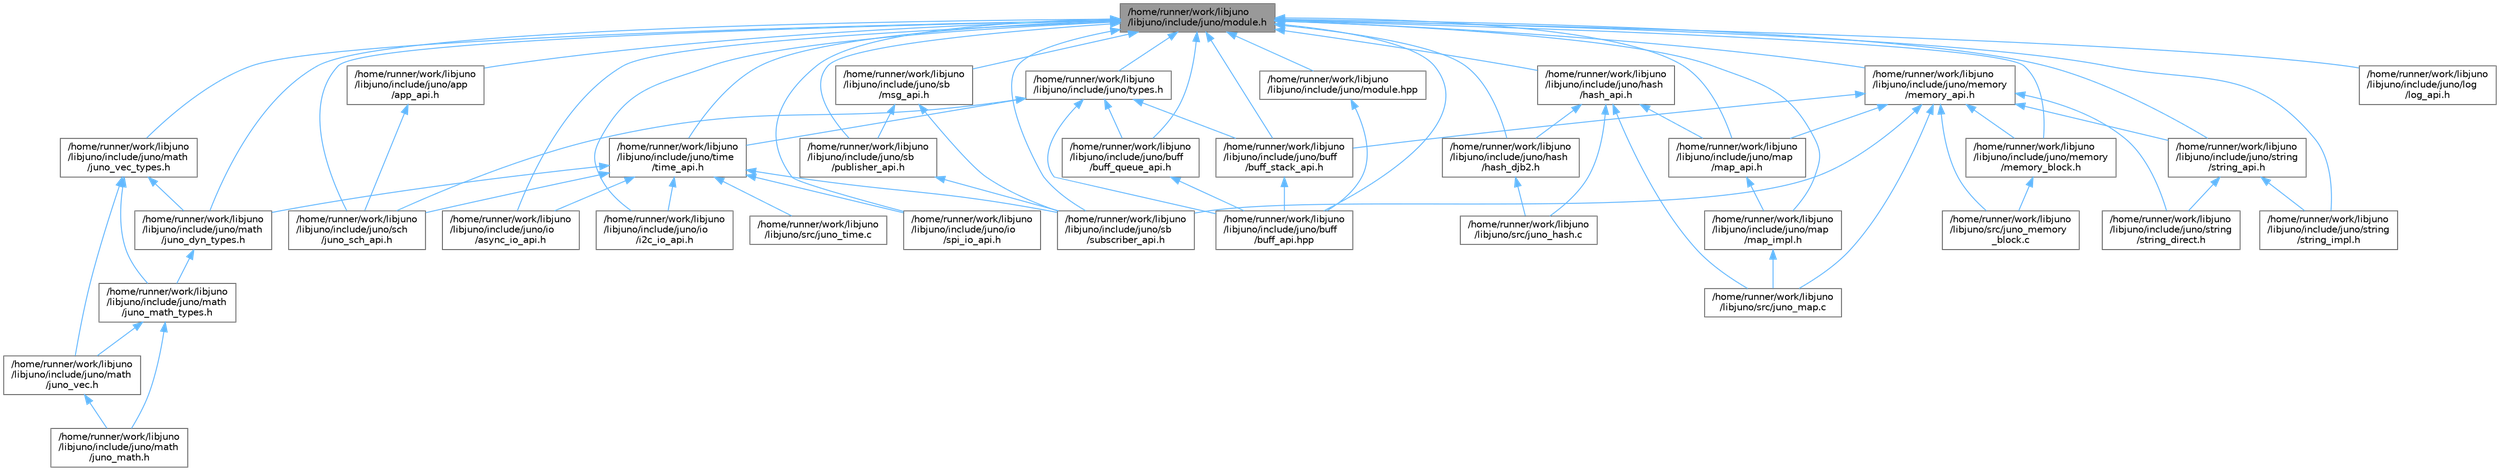 digraph "/home/runner/work/libjuno/libjuno/include/juno/module.h"
{
 // LATEX_PDF_SIZE
  bgcolor="transparent";
  edge [fontname=Helvetica,fontsize=10,labelfontname=Helvetica,labelfontsize=10];
  node [fontname=Helvetica,fontsize=10,shape=box,height=0.2,width=0.4];
  Node1 [id="Node000001",label="/home/runner/work/libjuno\l/libjuno/include/juno/module.h",height=0.2,width=0.4,color="gray40", fillcolor="grey60", style="filled", fontcolor="black",tooltip=" "];
  Node1 -> Node2 [id="edge1_Node000001_Node000002",dir="back",color="steelblue1",style="solid",tooltip=" "];
  Node2 [id="Node000002",label="/home/runner/work/libjuno\l/libjuno/include/juno/app\l/app_api.h",height=0.2,width=0.4,color="grey40", fillcolor="white", style="filled",URL="$app__api_8h.html",tooltip=" "];
  Node2 -> Node3 [id="edge2_Node000002_Node000003",dir="back",color="steelblue1",style="solid",tooltip=" "];
  Node3 [id="Node000003",label="/home/runner/work/libjuno\l/libjuno/include/juno/sch\l/juno_sch_api.h",height=0.2,width=0.4,color="grey40", fillcolor="white", style="filled",URL="$juno__sch__api_8h.html",tooltip=" "];
  Node1 -> Node4 [id="edge3_Node000001_Node000004",dir="back",color="steelblue1",style="solid",tooltip=" "];
  Node4 [id="Node000004",label="/home/runner/work/libjuno\l/libjuno/include/juno/buff\l/buff_api.hpp",height=0.2,width=0.4,color="grey40", fillcolor="white", style="filled",URL="$buff__api_8hpp.html",tooltip=" "];
  Node1 -> Node5 [id="edge4_Node000001_Node000005",dir="back",color="steelblue1",style="solid",tooltip=" "];
  Node5 [id="Node000005",label="/home/runner/work/libjuno\l/libjuno/include/juno/buff\l/buff_queue_api.h",height=0.2,width=0.4,color="grey40", fillcolor="white", style="filled",URL="$buff__queue__api_8h.html",tooltip=" "];
  Node5 -> Node4 [id="edge5_Node000005_Node000004",dir="back",color="steelblue1",style="solid",tooltip=" "];
  Node1 -> Node6 [id="edge6_Node000001_Node000006",dir="back",color="steelblue1",style="solid",tooltip=" "];
  Node6 [id="Node000006",label="/home/runner/work/libjuno\l/libjuno/include/juno/buff\l/buff_stack_api.h",height=0.2,width=0.4,color="grey40", fillcolor="white", style="filled",URL="$buff__stack__api_8h.html",tooltip=" "];
  Node6 -> Node4 [id="edge7_Node000006_Node000004",dir="back",color="steelblue1",style="solid",tooltip=" "];
  Node1 -> Node7 [id="edge8_Node000001_Node000007",dir="back",color="steelblue1",style="solid",tooltip=" "];
  Node7 [id="Node000007",label="/home/runner/work/libjuno\l/libjuno/include/juno/hash\l/hash_api.h",height=0.2,width=0.4,color="grey40", fillcolor="white", style="filled",URL="$hash__api_8h.html",tooltip=" "];
  Node7 -> Node8 [id="edge9_Node000007_Node000008",dir="back",color="steelblue1",style="solid",tooltip=" "];
  Node8 [id="Node000008",label="/home/runner/work/libjuno\l/libjuno/include/juno/hash\l/hash_djb2.h",height=0.2,width=0.4,color="grey40", fillcolor="white", style="filled",URL="$hash__djb2_8h.html",tooltip=" "];
  Node8 -> Node9 [id="edge10_Node000008_Node000009",dir="back",color="steelblue1",style="solid",tooltip=" "];
  Node9 [id="Node000009",label="/home/runner/work/libjuno\l/libjuno/src/juno_hash.c",height=0.2,width=0.4,color="grey40", fillcolor="white", style="filled",URL="$juno__hash_8c.html",tooltip=" "];
  Node7 -> Node10 [id="edge11_Node000007_Node000010",dir="back",color="steelblue1",style="solid",tooltip=" "];
  Node10 [id="Node000010",label="/home/runner/work/libjuno\l/libjuno/include/juno/map\l/map_api.h",height=0.2,width=0.4,color="grey40", fillcolor="white", style="filled",URL="$map__api_8h.html",tooltip=" "];
  Node10 -> Node11 [id="edge12_Node000010_Node000011",dir="back",color="steelblue1",style="solid",tooltip=" "];
  Node11 [id="Node000011",label="/home/runner/work/libjuno\l/libjuno/include/juno/map\l/map_impl.h",height=0.2,width=0.4,color="grey40", fillcolor="white", style="filled",URL="$map__impl_8h.html",tooltip=" "];
  Node11 -> Node12 [id="edge13_Node000011_Node000012",dir="back",color="steelblue1",style="solid",tooltip=" "];
  Node12 [id="Node000012",label="/home/runner/work/libjuno\l/libjuno/src/juno_map.c",height=0.2,width=0.4,color="grey40", fillcolor="white", style="filled",URL="$juno__map_8c.html",tooltip=" "];
  Node7 -> Node9 [id="edge14_Node000007_Node000009",dir="back",color="steelblue1",style="solid",tooltip=" "];
  Node7 -> Node12 [id="edge15_Node000007_Node000012",dir="back",color="steelblue1",style="solid",tooltip=" "];
  Node1 -> Node8 [id="edge16_Node000001_Node000008",dir="back",color="steelblue1",style="solid",tooltip=" "];
  Node1 -> Node13 [id="edge17_Node000001_Node000013",dir="back",color="steelblue1",style="solid",tooltip=" "];
  Node13 [id="Node000013",label="/home/runner/work/libjuno\l/libjuno/include/juno/io\l/async_io_api.h",height=0.2,width=0.4,color="grey40", fillcolor="white", style="filled",URL="$async__io__api_8h.html",tooltip=" "];
  Node1 -> Node14 [id="edge18_Node000001_Node000014",dir="back",color="steelblue1",style="solid",tooltip=" "];
  Node14 [id="Node000014",label="/home/runner/work/libjuno\l/libjuno/include/juno/io\l/i2c_io_api.h",height=0.2,width=0.4,color="grey40", fillcolor="white", style="filled",URL="$i2c__io__api_8h.html",tooltip=" "];
  Node1 -> Node15 [id="edge19_Node000001_Node000015",dir="back",color="steelblue1",style="solid",tooltip=" "];
  Node15 [id="Node000015",label="/home/runner/work/libjuno\l/libjuno/include/juno/io\l/spi_io_api.h",height=0.2,width=0.4,color="grey40", fillcolor="white", style="filled",URL="$spi__io__api_8h.html",tooltip=" "];
  Node1 -> Node16 [id="edge20_Node000001_Node000016",dir="back",color="steelblue1",style="solid",tooltip=" "];
  Node16 [id="Node000016",label="/home/runner/work/libjuno\l/libjuno/include/juno/log\l/log_api.h",height=0.2,width=0.4,color="grey40", fillcolor="white", style="filled",URL="$log__api_8h.html",tooltip=" "];
  Node1 -> Node10 [id="edge21_Node000001_Node000010",dir="back",color="steelblue1",style="solid",tooltip=" "];
  Node1 -> Node11 [id="edge22_Node000001_Node000011",dir="back",color="steelblue1",style="solid",tooltip=" "];
  Node1 -> Node17 [id="edge23_Node000001_Node000017",dir="back",color="steelblue1",style="solid",tooltip=" "];
  Node17 [id="Node000017",label="/home/runner/work/libjuno\l/libjuno/include/juno/math\l/juno_dyn_types.h",height=0.2,width=0.4,color="grey40", fillcolor="white", style="filled",URL="$juno__dyn__types_8h.html",tooltip=" "];
  Node17 -> Node18 [id="edge24_Node000017_Node000018",dir="back",color="steelblue1",style="solid",tooltip=" "];
  Node18 [id="Node000018",label="/home/runner/work/libjuno\l/libjuno/include/juno/math\l/juno_math_types.h",height=0.2,width=0.4,color="grey40", fillcolor="white", style="filled",URL="$juno__math__types_8h.html",tooltip=" "];
  Node18 -> Node19 [id="edge25_Node000018_Node000019",dir="back",color="steelblue1",style="solid",tooltip=" "];
  Node19 [id="Node000019",label="/home/runner/work/libjuno\l/libjuno/include/juno/math\l/juno_math.h",height=0.2,width=0.4,color="grey40", fillcolor="white", style="filled",URL="$juno__math_8h.html",tooltip=" "];
  Node18 -> Node20 [id="edge26_Node000018_Node000020",dir="back",color="steelblue1",style="solid",tooltip=" "];
  Node20 [id="Node000020",label="/home/runner/work/libjuno\l/libjuno/include/juno/math\l/juno_vec.h",height=0.2,width=0.4,color="grey40", fillcolor="white", style="filled",URL="$juno__vec_8h.html",tooltip=" "];
  Node20 -> Node19 [id="edge27_Node000020_Node000019",dir="back",color="steelblue1",style="solid",tooltip=" "];
  Node1 -> Node21 [id="edge28_Node000001_Node000021",dir="back",color="steelblue1",style="solid",tooltip=" "];
  Node21 [id="Node000021",label="/home/runner/work/libjuno\l/libjuno/include/juno/math\l/juno_vec_types.h",height=0.2,width=0.4,color="grey40", fillcolor="white", style="filled",URL="$juno__vec__types_8h.html",tooltip=" "];
  Node21 -> Node17 [id="edge29_Node000021_Node000017",dir="back",color="steelblue1",style="solid",tooltip=" "];
  Node21 -> Node18 [id="edge30_Node000021_Node000018",dir="back",color="steelblue1",style="solid",tooltip=" "];
  Node21 -> Node20 [id="edge31_Node000021_Node000020",dir="back",color="steelblue1",style="solid",tooltip=" "];
  Node1 -> Node22 [id="edge32_Node000001_Node000022",dir="back",color="steelblue1",style="solid",tooltip=" "];
  Node22 [id="Node000022",label="/home/runner/work/libjuno\l/libjuno/include/juno/memory\l/memory_api.h",height=0.2,width=0.4,color="grey40", fillcolor="white", style="filled",URL="$memory__api_8h.html",tooltip=" "];
  Node22 -> Node6 [id="edge33_Node000022_Node000006",dir="back",color="steelblue1",style="solid",tooltip=" "];
  Node22 -> Node10 [id="edge34_Node000022_Node000010",dir="back",color="steelblue1",style="solid",tooltip=" "];
  Node22 -> Node23 [id="edge35_Node000022_Node000023",dir="back",color="steelblue1",style="solid",tooltip=" "];
  Node23 [id="Node000023",label="/home/runner/work/libjuno\l/libjuno/include/juno/memory\l/memory_block.h",height=0.2,width=0.4,color="grey40", fillcolor="white", style="filled",URL="$memory__block_8h.html",tooltip=" "];
  Node23 -> Node24 [id="edge36_Node000023_Node000024",dir="back",color="steelblue1",style="solid",tooltip=" "];
  Node24 [id="Node000024",label="/home/runner/work/libjuno\l/libjuno/src/juno_memory\l_block.c",height=0.2,width=0.4,color="grey40", fillcolor="white", style="filled",URL="$juno__memory__block_8c.html",tooltip=" "];
  Node22 -> Node25 [id="edge37_Node000022_Node000025",dir="back",color="steelblue1",style="solid",tooltip=" "];
  Node25 [id="Node000025",label="/home/runner/work/libjuno\l/libjuno/include/juno/sb\l/subscriber_api.h",height=0.2,width=0.4,color="grey40", fillcolor="white", style="filled",URL="$subscriber__api_8h.html",tooltip=" "];
  Node22 -> Node26 [id="edge38_Node000022_Node000026",dir="back",color="steelblue1",style="solid",tooltip=" "];
  Node26 [id="Node000026",label="/home/runner/work/libjuno\l/libjuno/include/juno/string\l/string_api.h",height=0.2,width=0.4,color="grey40", fillcolor="white", style="filled",URL="$string__api_8h.html",tooltip=" "];
  Node26 -> Node27 [id="edge39_Node000026_Node000027",dir="back",color="steelblue1",style="solid",tooltip=" "];
  Node27 [id="Node000027",label="/home/runner/work/libjuno\l/libjuno/include/juno/string\l/string_direct.h",height=0.2,width=0.4,color="grey40", fillcolor="white", style="filled",URL="$string__direct_8h.html",tooltip=" "];
  Node26 -> Node28 [id="edge40_Node000026_Node000028",dir="back",color="steelblue1",style="solid",tooltip=" "];
  Node28 [id="Node000028",label="/home/runner/work/libjuno\l/libjuno/include/juno/string\l/string_impl.h",height=0.2,width=0.4,color="grey40", fillcolor="white", style="filled",URL="$string__impl_8h.html",tooltip=" "];
  Node22 -> Node27 [id="edge41_Node000022_Node000027",dir="back",color="steelblue1",style="solid",tooltip=" "];
  Node22 -> Node12 [id="edge42_Node000022_Node000012",dir="back",color="steelblue1",style="solid",tooltip=" "];
  Node22 -> Node24 [id="edge43_Node000022_Node000024",dir="back",color="steelblue1",style="solid",tooltip=" "];
  Node1 -> Node23 [id="edge44_Node000001_Node000023",dir="back",color="steelblue1",style="solid",tooltip=" "];
  Node1 -> Node29 [id="edge45_Node000001_Node000029",dir="back",color="steelblue1",style="solid",tooltip=" "];
  Node29 [id="Node000029",label="/home/runner/work/libjuno\l/libjuno/include/juno/module.hpp",height=0.2,width=0.4,color="grey40", fillcolor="white", style="filled",URL="$module_8hpp.html",tooltip=" "];
  Node29 -> Node4 [id="edge46_Node000029_Node000004",dir="back",color="steelblue1",style="solid",tooltip=" "];
  Node1 -> Node30 [id="edge47_Node000001_Node000030",dir="back",color="steelblue1",style="solid",tooltip=" "];
  Node30 [id="Node000030",label="/home/runner/work/libjuno\l/libjuno/include/juno/sb\l/msg_api.h",height=0.2,width=0.4,color="grey40", fillcolor="white", style="filled",URL="$msg__api_8h.html",tooltip=" "];
  Node30 -> Node31 [id="edge48_Node000030_Node000031",dir="back",color="steelblue1",style="solid",tooltip=" "];
  Node31 [id="Node000031",label="/home/runner/work/libjuno\l/libjuno/include/juno/sb\l/publisher_api.h",height=0.2,width=0.4,color="grey40", fillcolor="white", style="filled",URL="$publisher__api_8h.html",tooltip=" "];
  Node31 -> Node25 [id="edge49_Node000031_Node000025",dir="back",color="steelblue1",style="solid",tooltip=" "];
  Node30 -> Node25 [id="edge50_Node000030_Node000025",dir="back",color="steelblue1",style="solid",tooltip=" "];
  Node1 -> Node31 [id="edge51_Node000001_Node000031",dir="back",color="steelblue1",style="solid",tooltip=" "];
  Node1 -> Node25 [id="edge52_Node000001_Node000025",dir="back",color="steelblue1",style="solid",tooltip=" "];
  Node1 -> Node3 [id="edge53_Node000001_Node000003",dir="back",color="steelblue1",style="solid",tooltip=" "];
  Node1 -> Node26 [id="edge54_Node000001_Node000026",dir="back",color="steelblue1",style="solid",tooltip=" "];
  Node1 -> Node28 [id="edge55_Node000001_Node000028",dir="back",color="steelblue1",style="solid",tooltip=" "];
  Node1 -> Node32 [id="edge56_Node000001_Node000032",dir="back",color="steelblue1",style="solid",tooltip=" "];
  Node32 [id="Node000032",label="/home/runner/work/libjuno\l/libjuno/include/juno/time\l/time_api.h",height=0.2,width=0.4,color="grey40", fillcolor="white", style="filled",URL="$time__api_8h.html",tooltip=" "];
  Node32 -> Node13 [id="edge57_Node000032_Node000013",dir="back",color="steelblue1",style="solid",tooltip=" "];
  Node32 -> Node14 [id="edge58_Node000032_Node000014",dir="back",color="steelblue1",style="solid",tooltip=" "];
  Node32 -> Node15 [id="edge59_Node000032_Node000015",dir="back",color="steelblue1",style="solid",tooltip=" "];
  Node32 -> Node17 [id="edge60_Node000032_Node000017",dir="back",color="steelblue1",style="solid",tooltip=" "];
  Node32 -> Node25 [id="edge61_Node000032_Node000025",dir="back",color="steelblue1",style="solid",tooltip=" "];
  Node32 -> Node3 [id="edge62_Node000032_Node000003",dir="back",color="steelblue1",style="solid",tooltip=" "];
  Node32 -> Node33 [id="edge63_Node000032_Node000033",dir="back",color="steelblue1",style="solid",tooltip=" "];
  Node33 [id="Node000033",label="/home/runner/work/libjuno\l/libjuno/src/juno_time.c",height=0.2,width=0.4,color="grey40", fillcolor="white", style="filled",URL="$juno__time_8c.html",tooltip=" "];
  Node1 -> Node34 [id="edge64_Node000001_Node000034",dir="back",color="steelblue1",style="solid",tooltip=" "];
  Node34 [id="Node000034",label="/home/runner/work/libjuno\l/libjuno/include/juno/types.h",height=0.2,width=0.4,color="grey40", fillcolor="white", style="filled",URL="$types_8h.html",tooltip=" "];
  Node34 -> Node4 [id="edge65_Node000034_Node000004",dir="back",color="steelblue1",style="solid",tooltip=" "];
  Node34 -> Node5 [id="edge66_Node000034_Node000005",dir="back",color="steelblue1",style="solid",tooltip=" "];
  Node34 -> Node6 [id="edge67_Node000034_Node000006",dir="back",color="steelblue1",style="solid",tooltip=" "];
  Node34 -> Node3 [id="edge68_Node000034_Node000003",dir="back",color="steelblue1",style="solid",tooltip=" "];
  Node34 -> Node32 [id="edge69_Node000034_Node000032",dir="back",color="steelblue1",style="solid",tooltip=" "];
}
